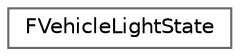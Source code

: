 digraph "类继承关系图"
{
 // INTERACTIVE_SVG=YES
 // LATEX_PDF_SIZE
  bgcolor="transparent";
  edge [fontname=Helvetica,fontsize=10,labelfontname=Helvetica,labelfontsize=10];
  node [fontname=Helvetica,fontsize=10,shape=box,height=0.2,width=0.4];
  rankdir="LR";
  Node0 [id="Node000000",label="FVehicleLightState",height=0.2,width=0.4,color="grey40", fillcolor="white", style="filled",URL="$de/d9e/structFVehicleLightState.html",tooltip=" "];
}
